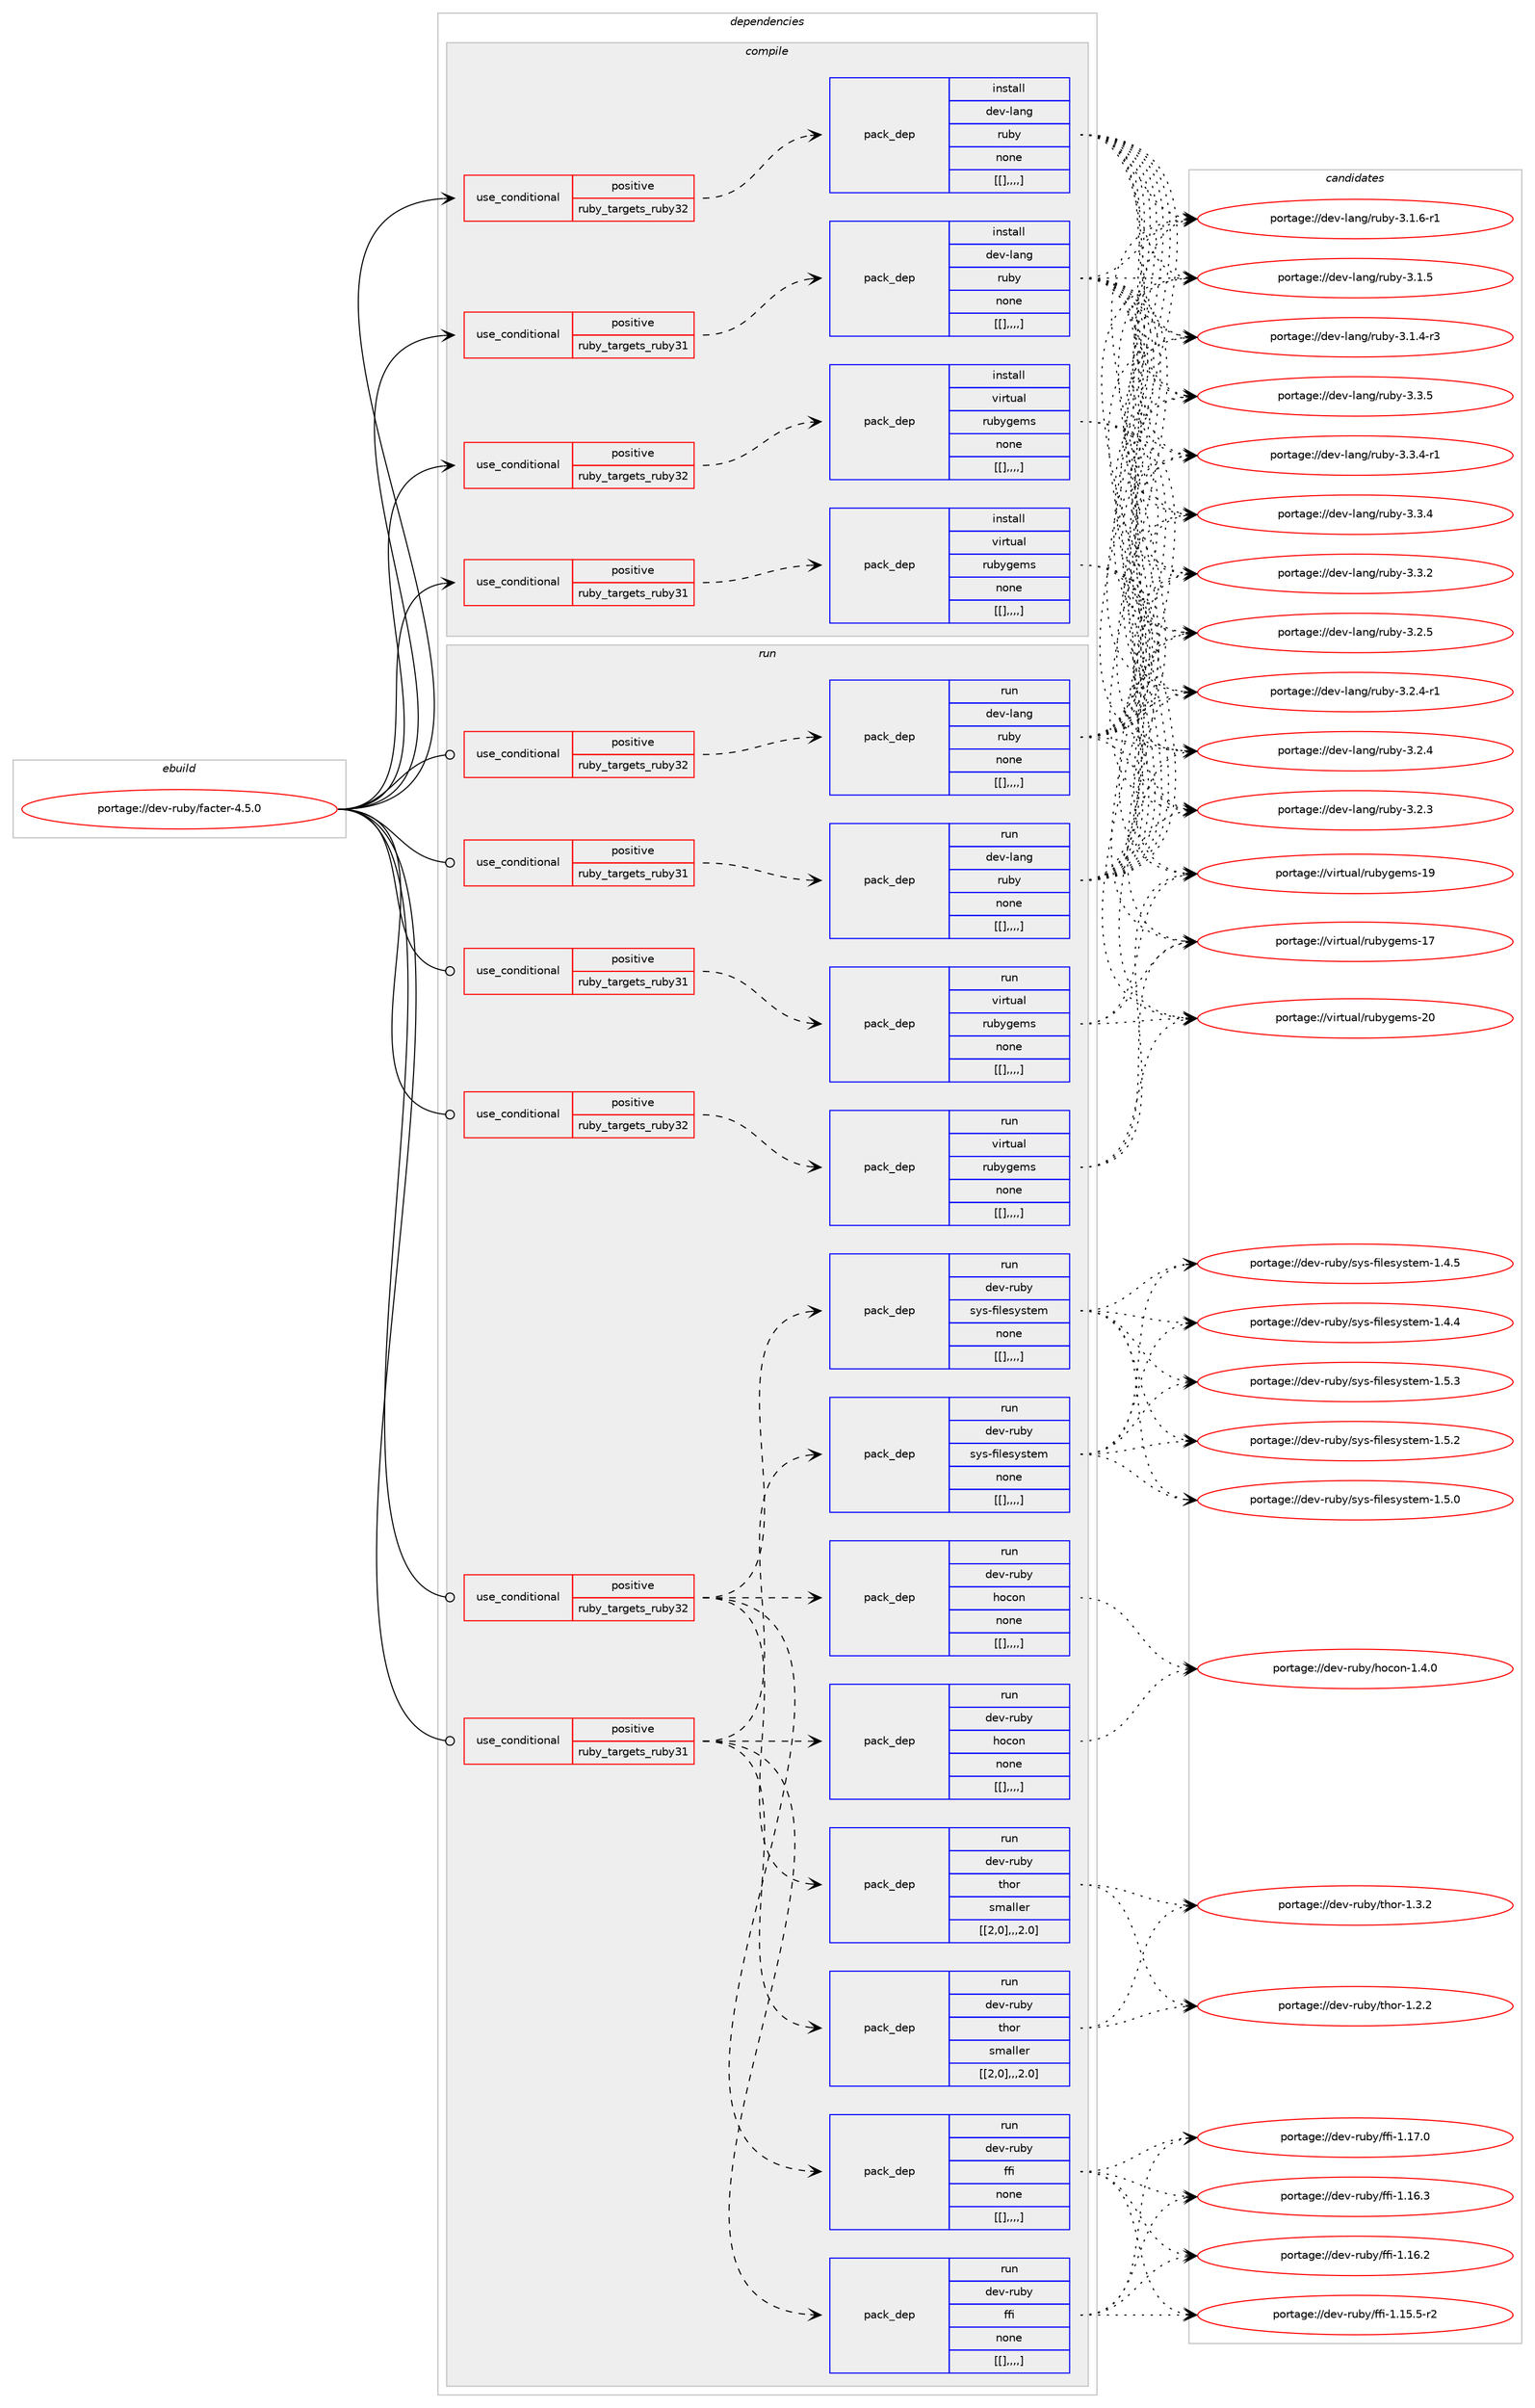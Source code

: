 digraph prolog {

# *************
# Graph options
# *************

newrank=true;
concentrate=true;
compound=true;
graph [rankdir=LR,fontname=Helvetica,fontsize=10,ranksep=1.5];#, ranksep=2.5, nodesep=0.2];
edge  [arrowhead=vee];
node  [fontname=Helvetica,fontsize=10];

# **********
# The ebuild
# **********

subgraph cluster_leftcol {
color=gray;
label=<<i>ebuild</i>>;
id [label="portage://dev-ruby/facter-4.5.0", color=red, width=4, href="../dev-ruby/facter-4.5.0.svg"];
}

# ****************
# The dependencies
# ****************

subgraph cluster_midcol {
color=gray;
label=<<i>dependencies</i>>;
subgraph cluster_compile {
fillcolor="#eeeeee";
style=filled;
label=<<i>compile</i>>;
subgraph cond51224 {
dependency192948 [label=<<TABLE BORDER="0" CELLBORDER="1" CELLSPACING="0" CELLPADDING="4"><TR><TD ROWSPAN="3" CELLPADDING="10">use_conditional</TD></TR><TR><TD>positive</TD></TR><TR><TD>ruby_targets_ruby31</TD></TR></TABLE>>, shape=none, color=red];
subgraph pack140340 {
dependency192994 [label=<<TABLE BORDER="0" CELLBORDER="1" CELLSPACING="0" CELLPADDING="4" WIDTH="220"><TR><TD ROWSPAN="6" CELLPADDING="30">pack_dep</TD></TR><TR><TD WIDTH="110">install</TD></TR><TR><TD>dev-lang</TD></TR><TR><TD>ruby</TD></TR><TR><TD>none</TD></TR><TR><TD>[[],,,,]</TD></TR></TABLE>>, shape=none, color=blue];
}
dependency192948:e -> dependency192994:w [weight=20,style="dashed",arrowhead="vee"];
}
id:e -> dependency192948:w [weight=20,style="solid",arrowhead="vee"];
subgraph cond51255 {
dependency193036 [label=<<TABLE BORDER="0" CELLBORDER="1" CELLSPACING="0" CELLPADDING="4"><TR><TD ROWSPAN="3" CELLPADDING="10">use_conditional</TD></TR><TR><TD>positive</TD></TR><TR><TD>ruby_targets_ruby31</TD></TR></TABLE>>, shape=none, color=red];
subgraph pack140388 {
dependency193055 [label=<<TABLE BORDER="0" CELLBORDER="1" CELLSPACING="0" CELLPADDING="4" WIDTH="220"><TR><TD ROWSPAN="6" CELLPADDING="30">pack_dep</TD></TR><TR><TD WIDTH="110">install</TD></TR><TR><TD>virtual</TD></TR><TR><TD>rubygems</TD></TR><TR><TD>none</TD></TR><TR><TD>[[],,,,]</TD></TR></TABLE>>, shape=none, color=blue];
}
dependency193036:e -> dependency193055:w [weight=20,style="dashed",arrowhead="vee"];
}
id:e -> dependency193036:w [weight=20,style="solid",arrowhead="vee"];
subgraph cond51284 {
dependency193099 [label=<<TABLE BORDER="0" CELLBORDER="1" CELLSPACING="0" CELLPADDING="4"><TR><TD ROWSPAN="3" CELLPADDING="10">use_conditional</TD></TR><TR><TD>positive</TD></TR><TR><TD>ruby_targets_ruby32</TD></TR></TABLE>>, shape=none, color=red];
subgraph pack140461 {
dependency193188 [label=<<TABLE BORDER="0" CELLBORDER="1" CELLSPACING="0" CELLPADDING="4" WIDTH="220"><TR><TD ROWSPAN="6" CELLPADDING="30">pack_dep</TD></TR><TR><TD WIDTH="110">install</TD></TR><TR><TD>dev-lang</TD></TR><TR><TD>ruby</TD></TR><TR><TD>none</TD></TR><TR><TD>[[],,,,]</TD></TR></TABLE>>, shape=none, color=blue];
}
dependency193099:e -> dependency193188:w [weight=20,style="dashed",arrowhead="vee"];
}
id:e -> dependency193099:w [weight=20,style="solid",arrowhead="vee"];
subgraph cond51332 {
dependency193193 [label=<<TABLE BORDER="0" CELLBORDER="1" CELLSPACING="0" CELLPADDING="4"><TR><TD ROWSPAN="3" CELLPADDING="10">use_conditional</TD></TR><TR><TD>positive</TD></TR><TR><TD>ruby_targets_ruby32</TD></TR></TABLE>>, shape=none, color=red];
subgraph pack140475 {
dependency193201 [label=<<TABLE BORDER="0" CELLBORDER="1" CELLSPACING="0" CELLPADDING="4" WIDTH="220"><TR><TD ROWSPAN="6" CELLPADDING="30">pack_dep</TD></TR><TR><TD WIDTH="110">install</TD></TR><TR><TD>virtual</TD></TR><TR><TD>rubygems</TD></TR><TR><TD>none</TD></TR><TR><TD>[[],,,,]</TD></TR></TABLE>>, shape=none, color=blue];
}
dependency193193:e -> dependency193201:w [weight=20,style="dashed",arrowhead="vee"];
}
id:e -> dependency193193:w [weight=20,style="solid",arrowhead="vee"];
}
subgraph cluster_compileandrun {
fillcolor="#eeeeee";
style=filled;
label=<<i>compile and run</i>>;
}
subgraph cluster_run {
fillcolor="#eeeeee";
style=filled;
label=<<i>run</i>>;
subgraph cond51360 {
dependency193293 [label=<<TABLE BORDER="0" CELLBORDER="1" CELLSPACING="0" CELLPADDING="4"><TR><TD ROWSPAN="3" CELLPADDING="10">use_conditional</TD></TR><TR><TD>positive</TD></TR><TR><TD>ruby_targets_ruby31</TD></TR></TABLE>>, shape=none, color=red];
subgraph pack140540 {
dependency193357 [label=<<TABLE BORDER="0" CELLBORDER="1" CELLSPACING="0" CELLPADDING="4" WIDTH="220"><TR><TD ROWSPAN="6" CELLPADDING="30">pack_dep</TD></TR><TR><TD WIDTH="110">run</TD></TR><TR><TD>dev-lang</TD></TR><TR><TD>ruby</TD></TR><TR><TD>none</TD></TR><TR><TD>[[],,,,]</TD></TR></TABLE>>, shape=none, color=blue];
}
dependency193293:e -> dependency193357:w [weight=20,style="dashed",arrowhead="vee"];
}
id:e -> dependency193293:w [weight=20,style="solid",arrowhead="odot"];
subgraph cond51438 {
dependency193451 [label=<<TABLE BORDER="0" CELLBORDER="1" CELLSPACING="0" CELLPADDING="4"><TR><TD ROWSPAN="3" CELLPADDING="10">use_conditional</TD></TR><TR><TD>positive</TD></TR><TR><TD>ruby_targets_ruby31</TD></TR></TABLE>>, shape=none, color=red];
subgraph pack140619 {
dependency193468 [label=<<TABLE BORDER="0" CELLBORDER="1" CELLSPACING="0" CELLPADDING="4" WIDTH="220"><TR><TD ROWSPAN="6" CELLPADDING="30">pack_dep</TD></TR><TR><TD WIDTH="110">run</TD></TR><TR><TD>dev-ruby</TD></TR><TR><TD>hocon</TD></TR><TR><TD>none</TD></TR><TR><TD>[[],,,,]</TD></TR></TABLE>>, shape=none, color=blue];
}
dependency193451:e -> dependency193468:w [weight=20,style="dashed",arrowhead="vee"];
subgraph pack140635 {
dependency193488 [label=<<TABLE BORDER="0" CELLBORDER="1" CELLSPACING="0" CELLPADDING="4" WIDTH="220"><TR><TD ROWSPAN="6" CELLPADDING="30">pack_dep</TD></TR><TR><TD WIDTH="110">run</TD></TR><TR><TD>dev-ruby</TD></TR><TR><TD>thor</TD></TR><TR><TD>smaller</TD></TR><TR><TD>[[2,0],,,2.0]</TD></TR></TABLE>>, shape=none, color=blue];
}
dependency193451:e -> dependency193488:w [weight=20,style="dashed",arrowhead="vee"];
subgraph pack140651 {
dependency193509 [label=<<TABLE BORDER="0" CELLBORDER="1" CELLSPACING="0" CELLPADDING="4" WIDTH="220"><TR><TD ROWSPAN="6" CELLPADDING="30">pack_dep</TD></TR><TR><TD WIDTH="110">run</TD></TR><TR><TD>dev-ruby</TD></TR><TR><TD>ffi</TD></TR><TR><TD>none</TD></TR><TR><TD>[[],,,,]</TD></TR></TABLE>>, shape=none, color=blue];
}
dependency193451:e -> dependency193509:w [weight=20,style="dashed",arrowhead="vee"];
subgraph pack140653 {
dependency193531 [label=<<TABLE BORDER="0" CELLBORDER="1" CELLSPACING="0" CELLPADDING="4" WIDTH="220"><TR><TD ROWSPAN="6" CELLPADDING="30">pack_dep</TD></TR><TR><TD WIDTH="110">run</TD></TR><TR><TD>dev-ruby</TD></TR><TR><TD>sys-filesystem</TD></TR><TR><TD>none</TD></TR><TR><TD>[[],,,,]</TD></TR></TABLE>>, shape=none, color=blue];
}
dependency193451:e -> dependency193531:w [weight=20,style="dashed",arrowhead="vee"];
}
id:e -> dependency193451:w [weight=20,style="solid",arrowhead="odot"];
subgraph cond51497 {
dependency193576 [label=<<TABLE BORDER="0" CELLBORDER="1" CELLSPACING="0" CELLPADDING="4"><TR><TD ROWSPAN="3" CELLPADDING="10">use_conditional</TD></TR><TR><TD>positive</TD></TR><TR><TD>ruby_targets_ruby31</TD></TR></TABLE>>, shape=none, color=red];
subgraph pack140697 {
dependency193593 [label=<<TABLE BORDER="0" CELLBORDER="1" CELLSPACING="0" CELLPADDING="4" WIDTH="220"><TR><TD ROWSPAN="6" CELLPADDING="30">pack_dep</TD></TR><TR><TD WIDTH="110">run</TD></TR><TR><TD>virtual</TD></TR><TR><TD>rubygems</TD></TR><TR><TD>none</TD></TR><TR><TD>[[],,,,]</TD></TR></TABLE>>, shape=none, color=blue];
}
dependency193576:e -> dependency193593:w [weight=20,style="dashed",arrowhead="vee"];
}
id:e -> dependency193576:w [weight=20,style="solid",arrowhead="odot"];
subgraph cond51511 {
dependency193600 [label=<<TABLE BORDER="0" CELLBORDER="1" CELLSPACING="0" CELLPADDING="4"><TR><TD ROWSPAN="3" CELLPADDING="10">use_conditional</TD></TR><TR><TD>positive</TD></TR><TR><TD>ruby_targets_ruby32</TD></TR></TABLE>>, shape=none, color=red];
subgraph pack140702 {
dependency193617 [label=<<TABLE BORDER="0" CELLBORDER="1" CELLSPACING="0" CELLPADDING="4" WIDTH="220"><TR><TD ROWSPAN="6" CELLPADDING="30">pack_dep</TD></TR><TR><TD WIDTH="110">run</TD></TR><TR><TD>dev-lang</TD></TR><TR><TD>ruby</TD></TR><TR><TD>none</TD></TR><TR><TD>[[],,,,]</TD></TR></TABLE>>, shape=none, color=blue];
}
dependency193600:e -> dependency193617:w [weight=20,style="dashed",arrowhead="vee"];
}
id:e -> dependency193600:w [weight=20,style="solid",arrowhead="odot"];
subgraph cond51647 {
dependency193944 [label=<<TABLE BORDER="0" CELLBORDER="1" CELLSPACING="0" CELLPADDING="4"><TR><TD ROWSPAN="3" CELLPADDING="10">use_conditional</TD></TR><TR><TD>positive</TD></TR><TR><TD>ruby_targets_ruby32</TD></TR></TABLE>>, shape=none, color=red];
subgraph pack140883 {
dependency193947 [label=<<TABLE BORDER="0" CELLBORDER="1" CELLSPACING="0" CELLPADDING="4" WIDTH="220"><TR><TD ROWSPAN="6" CELLPADDING="30">pack_dep</TD></TR><TR><TD WIDTH="110">run</TD></TR><TR><TD>dev-ruby</TD></TR><TR><TD>hocon</TD></TR><TR><TD>none</TD></TR><TR><TD>[[],,,,]</TD></TR></TABLE>>, shape=none, color=blue];
}
dependency193944:e -> dependency193947:w [weight=20,style="dashed",arrowhead="vee"];
subgraph pack140886 {
dependency193950 [label=<<TABLE BORDER="0" CELLBORDER="1" CELLSPACING="0" CELLPADDING="4" WIDTH="220"><TR><TD ROWSPAN="6" CELLPADDING="30">pack_dep</TD></TR><TR><TD WIDTH="110">run</TD></TR><TR><TD>dev-ruby</TD></TR><TR><TD>thor</TD></TR><TR><TD>smaller</TD></TR><TR><TD>[[2,0],,,2.0]</TD></TR></TABLE>>, shape=none, color=blue];
}
dependency193944:e -> dependency193950:w [weight=20,style="dashed",arrowhead="vee"];
subgraph pack140889 {
dependency193954 [label=<<TABLE BORDER="0" CELLBORDER="1" CELLSPACING="0" CELLPADDING="4" WIDTH="220"><TR><TD ROWSPAN="6" CELLPADDING="30">pack_dep</TD></TR><TR><TD WIDTH="110">run</TD></TR><TR><TD>dev-ruby</TD></TR><TR><TD>ffi</TD></TR><TR><TD>none</TD></TR><TR><TD>[[],,,,]</TD></TR></TABLE>>, shape=none, color=blue];
}
dependency193944:e -> dependency193954:w [weight=20,style="dashed",arrowhead="vee"];
subgraph pack140891 {
dependency193957 [label=<<TABLE BORDER="0" CELLBORDER="1" CELLSPACING="0" CELLPADDING="4" WIDTH="220"><TR><TD ROWSPAN="6" CELLPADDING="30">pack_dep</TD></TR><TR><TD WIDTH="110">run</TD></TR><TR><TD>dev-ruby</TD></TR><TR><TD>sys-filesystem</TD></TR><TR><TD>none</TD></TR><TR><TD>[[],,,,]</TD></TR></TABLE>>, shape=none, color=blue];
}
dependency193944:e -> dependency193957:w [weight=20,style="dashed",arrowhead="vee"];
}
id:e -> dependency193944:w [weight=20,style="solid",arrowhead="odot"];
subgraph cond51651 {
dependency193958 [label=<<TABLE BORDER="0" CELLBORDER="1" CELLSPACING="0" CELLPADDING="4"><TR><TD ROWSPAN="3" CELLPADDING="10">use_conditional</TD></TR><TR><TD>positive</TD></TR><TR><TD>ruby_targets_ruby32</TD></TR></TABLE>>, shape=none, color=red];
subgraph pack140893 {
dependency193961 [label=<<TABLE BORDER="0" CELLBORDER="1" CELLSPACING="0" CELLPADDING="4" WIDTH="220"><TR><TD ROWSPAN="6" CELLPADDING="30">pack_dep</TD></TR><TR><TD WIDTH="110">run</TD></TR><TR><TD>virtual</TD></TR><TR><TD>rubygems</TD></TR><TR><TD>none</TD></TR><TR><TD>[[],,,,]</TD></TR></TABLE>>, shape=none, color=blue];
}
dependency193958:e -> dependency193961:w [weight=20,style="dashed",arrowhead="vee"];
}
id:e -> dependency193958:w [weight=20,style="solid",arrowhead="odot"];
}
}

# **************
# The candidates
# **************

subgraph cluster_choices {
rank=same;
color=gray;
label=<<i>candidates</i>>;

subgraph choice140370 {
color=black;
nodesep=1;
choice10010111845108971101034711411798121455146514653 [label="portage://dev-lang/ruby-3.3.5", color=red, width=4,href="../dev-lang/ruby-3.3.5.svg"];
choice100101118451089711010347114117981214551465146524511449 [label="portage://dev-lang/ruby-3.3.4-r1", color=red, width=4,href="../dev-lang/ruby-3.3.4-r1.svg"];
choice10010111845108971101034711411798121455146514652 [label="portage://dev-lang/ruby-3.3.4", color=red, width=4,href="../dev-lang/ruby-3.3.4.svg"];
choice10010111845108971101034711411798121455146514650 [label="portage://dev-lang/ruby-3.3.2", color=red, width=4,href="../dev-lang/ruby-3.3.2.svg"];
choice10010111845108971101034711411798121455146504653 [label="portage://dev-lang/ruby-3.2.5", color=red, width=4,href="../dev-lang/ruby-3.2.5.svg"];
choice100101118451089711010347114117981214551465046524511449 [label="portage://dev-lang/ruby-3.2.4-r1", color=red, width=4,href="../dev-lang/ruby-3.2.4-r1.svg"];
choice10010111845108971101034711411798121455146504652 [label="portage://dev-lang/ruby-3.2.4", color=red, width=4,href="../dev-lang/ruby-3.2.4.svg"];
choice10010111845108971101034711411798121455146504651 [label="portage://dev-lang/ruby-3.2.3", color=red, width=4,href="../dev-lang/ruby-3.2.3.svg"];
choice100101118451089711010347114117981214551464946544511449 [label="portage://dev-lang/ruby-3.1.6-r1", color=red, width=4,href="../dev-lang/ruby-3.1.6-r1.svg"];
choice10010111845108971101034711411798121455146494653 [label="portage://dev-lang/ruby-3.1.5", color=red, width=4,href="../dev-lang/ruby-3.1.5.svg"];
choice100101118451089711010347114117981214551464946524511451 [label="portage://dev-lang/ruby-3.1.4-r3", color=red, width=4,href="../dev-lang/ruby-3.1.4-r3.svg"];
dependency192994:e -> choice10010111845108971101034711411798121455146514653:w [style=dotted,weight="100"];
dependency192994:e -> choice100101118451089711010347114117981214551465146524511449:w [style=dotted,weight="100"];
dependency192994:e -> choice10010111845108971101034711411798121455146514652:w [style=dotted,weight="100"];
dependency192994:e -> choice10010111845108971101034711411798121455146514650:w [style=dotted,weight="100"];
dependency192994:e -> choice10010111845108971101034711411798121455146504653:w [style=dotted,weight="100"];
dependency192994:e -> choice100101118451089711010347114117981214551465046524511449:w [style=dotted,weight="100"];
dependency192994:e -> choice10010111845108971101034711411798121455146504652:w [style=dotted,weight="100"];
dependency192994:e -> choice10010111845108971101034711411798121455146504651:w [style=dotted,weight="100"];
dependency192994:e -> choice100101118451089711010347114117981214551464946544511449:w [style=dotted,weight="100"];
dependency192994:e -> choice10010111845108971101034711411798121455146494653:w [style=dotted,weight="100"];
dependency192994:e -> choice100101118451089711010347114117981214551464946524511451:w [style=dotted,weight="100"];
}
subgraph choice140448 {
color=black;
nodesep=1;
choice118105114116117971084711411798121103101109115455048 [label="portage://virtual/rubygems-20", color=red, width=4,href="../virtual/rubygems-20.svg"];
choice118105114116117971084711411798121103101109115454957 [label="portage://virtual/rubygems-19", color=red, width=4,href="../virtual/rubygems-19.svg"];
choice118105114116117971084711411798121103101109115454955 [label="portage://virtual/rubygems-17", color=red, width=4,href="../virtual/rubygems-17.svg"];
dependency193055:e -> choice118105114116117971084711411798121103101109115455048:w [style=dotted,weight="100"];
dependency193055:e -> choice118105114116117971084711411798121103101109115454957:w [style=dotted,weight="100"];
dependency193055:e -> choice118105114116117971084711411798121103101109115454955:w [style=dotted,weight="100"];
}
subgraph choice140454 {
color=black;
nodesep=1;
choice10010111845108971101034711411798121455146514653 [label="portage://dev-lang/ruby-3.3.5", color=red, width=4,href="../dev-lang/ruby-3.3.5.svg"];
choice100101118451089711010347114117981214551465146524511449 [label="portage://dev-lang/ruby-3.3.4-r1", color=red, width=4,href="../dev-lang/ruby-3.3.4-r1.svg"];
choice10010111845108971101034711411798121455146514652 [label="portage://dev-lang/ruby-3.3.4", color=red, width=4,href="../dev-lang/ruby-3.3.4.svg"];
choice10010111845108971101034711411798121455146514650 [label="portage://dev-lang/ruby-3.3.2", color=red, width=4,href="../dev-lang/ruby-3.3.2.svg"];
choice10010111845108971101034711411798121455146504653 [label="portage://dev-lang/ruby-3.2.5", color=red, width=4,href="../dev-lang/ruby-3.2.5.svg"];
choice100101118451089711010347114117981214551465046524511449 [label="portage://dev-lang/ruby-3.2.4-r1", color=red, width=4,href="../dev-lang/ruby-3.2.4-r1.svg"];
choice10010111845108971101034711411798121455146504652 [label="portage://dev-lang/ruby-3.2.4", color=red, width=4,href="../dev-lang/ruby-3.2.4.svg"];
choice10010111845108971101034711411798121455146504651 [label="portage://dev-lang/ruby-3.2.3", color=red, width=4,href="../dev-lang/ruby-3.2.3.svg"];
choice100101118451089711010347114117981214551464946544511449 [label="portage://dev-lang/ruby-3.1.6-r1", color=red, width=4,href="../dev-lang/ruby-3.1.6-r1.svg"];
choice10010111845108971101034711411798121455146494653 [label="portage://dev-lang/ruby-3.1.5", color=red, width=4,href="../dev-lang/ruby-3.1.5.svg"];
choice100101118451089711010347114117981214551464946524511451 [label="portage://dev-lang/ruby-3.1.4-r3", color=red, width=4,href="../dev-lang/ruby-3.1.4-r3.svg"];
dependency193188:e -> choice10010111845108971101034711411798121455146514653:w [style=dotted,weight="100"];
dependency193188:e -> choice100101118451089711010347114117981214551465146524511449:w [style=dotted,weight="100"];
dependency193188:e -> choice10010111845108971101034711411798121455146514652:w [style=dotted,weight="100"];
dependency193188:e -> choice10010111845108971101034711411798121455146514650:w [style=dotted,weight="100"];
dependency193188:e -> choice10010111845108971101034711411798121455146504653:w [style=dotted,weight="100"];
dependency193188:e -> choice100101118451089711010347114117981214551465046524511449:w [style=dotted,weight="100"];
dependency193188:e -> choice10010111845108971101034711411798121455146504652:w [style=dotted,weight="100"];
dependency193188:e -> choice10010111845108971101034711411798121455146504651:w [style=dotted,weight="100"];
dependency193188:e -> choice100101118451089711010347114117981214551464946544511449:w [style=dotted,weight="100"];
dependency193188:e -> choice10010111845108971101034711411798121455146494653:w [style=dotted,weight="100"];
dependency193188:e -> choice100101118451089711010347114117981214551464946524511451:w [style=dotted,weight="100"];
}
subgraph choice140482 {
color=black;
nodesep=1;
choice118105114116117971084711411798121103101109115455048 [label="portage://virtual/rubygems-20", color=red, width=4,href="../virtual/rubygems-20.svg"];
choice118105114116117971084711411798121103101109115454957 [label="portage://virtual/rubygems-19", color=red, width=4,href="../virtual/rubygems-19.svg"];
choice118105114116117971084711411798121103101109115454955 [label="portage://virtual/rubygems-17", color=red, width=4,href="../virtual/rubygems-17.svg"];
dependency193201:e -> choice118105114116117971084711411798121103101109115455048:w [style=dotted,weight="100"];
dependency193201:e -> choice118105114116117971084711411798121103101109115454957:w [style=dotted,weight="100"];
dependency193201:e -> choice118105114116117971084711411798121103101109115454955:w [style=dotted,weight="100"];
}
subgraph choice140483 {
color=black;
nodesep=1;
choice10010111845108971101034711411798121455146514653 [label="portage://dev-lang/ruby-3.3.5", color=red, width=4,href="../dev-lang/ruby-3.3.5.svg"];
choice100101118451089711010347114117981214551465146524511449 [label="portage://dev-lang/ruby-3.3.4-r1", color=red, width=4,href="../dev-lang/ruby-3.3.4-r1.svg"];
choice10010111845108971101034711411798121455146514652 [label="portage://dev-lang/ruby-3.3.4", color=red, width=4,href="../dev-lang/ruby-3.3.4.svg"];
choice10010111845108971101034711411798121455146514650 [label="portage://dev-lang/ruby-3.3.2", color=red, width=4,href="../dev-lang/ruby-3.3.2.svg"];
choice10010111845108971101034711411798121455146504653 [label="portage://dev-lang/ruby-3.2.5", color=red, width=4,href="../dev-lang/ruby-3.2.5.svg"];
choice100101118451089711010347114117981214551465046524511449 [label="portage://dev-lang/ruby-3.2.4-r1", color=red, width=4,href="../dev-lang/ruby-3.2.4-r1.svg"];
choice10010111845108971101034711411798121455146504652 [label="portage://dev-lang/ruby-3.2.4", color=red, width=4,href="../dev-lang/ruby-3.2.4.svg"];
choice10010111845108971101034711411798121455146504651 [label="portage://dev-lang/ruby-3.2.3", color=red, width=4,href="../dev-lang/ruby-3.2.3.svg"];
choice100101118451089711010347114117981214551464946544511449 [label="portage://dev-lang/ruby-3.1.6-r1", color=red, width=4,href="../dev-lang/ruby-3.1.6-r1.svg"];
choice10010111845108971101034711411798121455146494653 [label="portage://dev-lang/ruby-3.1.5", color=red, width=4,href="../dev-lang/ruby-3.1.5.svg"];
choice100101118451089711010347114117981214551464946524511451 [label="portage://dev-lang/ruby-3.1.4-r3", color=red, width=4,href="../dev-lang/ruby-3.1.4-r3.svg"];
dependency193357:e -> choice10010111845108971101034711411798121455146514653:w [style=dotted,weight="100"];
dependency193357:e -> choice100101118451089711010347114117981214551465146524511449:w [style=dotted,weight="100"];
dependency193357:e -> choice10010111845108971101034711411798121455146514652:w [style=dotted,weight="100"];
dependency193357:e -> choice10010111845108971101034711411798121455146514650:w [style=dotted,weight="100"];
dependency193357:e -> choice10010111845108971101034711411798121455146504653:w [style=dotted,weight="100"];
dependency193357:e -> choice100101118451089711010347114117981214551465046524511449:w [style=dotted,weight="100"];
dependency193357:e -> choice10010111845108971101034711411798121455146504652:w [style=dotted,weight="100"];
dependency193357:e -> choice10010111845108971101034711411798121455146504651:w [style=dotted,weight="100"];
dependency193357:e -> choice100101118451089711010347114117981214551464946544511449:w [style=dotted,weight="100"];
dependency193357:e -> choice10010111845108971101034711411798121455146494653:w [style=dotted,weight="100"];
dependency193357:e -> choice100101118451089711010347114117981214551464946524511451:w [style=dotted,weight="100"];
}
subgraph choice140578 {
color=black;
nodesep=1;
choice10010111845114117981214710411199111110454946524648 [label="portage://dev-ruby/hocon-1.4.0", color=red, width=4,href="../dev-ruby/hocon-1.4.0.svg"];
dependency193468:e -> choice10010111845114117981214710411199111110454946524648:w [style=dotted,weight="100"];
}
subgraph choice140583 {
color=black;
nodesep=1;
choice100101118451141179812147116104111114454946514650 [label="portage://dev-ruby/thor-1.3.2", color=red, width=4,href="../dev-ruby/thor-1.3.2.svg"];
choice100101118451141179812147116104111114454946504650 [label="portage://dev-ruby/thor-1.2.2", color=red, width=4,href="../dev-ruby/thor-1.2.2.svg"];
dependency193488:e -> choice100101118451141179812147116104111114454946514650:w [style=dotted,weight="100"];
dependency193488:e -> choice100101118451141179812147116104111114454946504650:w [style=dotted,weight="100"];
}
subgraph choice140587 {
color=black;
nodesep=1;
choice10010111845114117981214710210210545494649554648 [label="portage://dev-ruby/ffi-1.17.0", color=red, width=4,href="../dev-ruby/ffi-1.17.0.svg"];
choice10010111845114117981214710210210545494649544651 [label="portage://dev-ruby/ffi-1.16.3", color=red, width=4,href="../dev-ruby/ffi-1.16.3.svg"];
choice10010111845114117981214710210210545494649544650 [label="portage://dev-ruby/ffi-1.16.2", color=red, width=4,href="../dev-ruby/ffi-1.16.2.svg"];
choice100101118451141179812147102102105454946495346534511450 [label="portage://dev-ruby/ffi-1.15.5-r2", color=red, width=4,href="../dev-ruby/ffi-1.15.5-r2.svg"];
dependency193509:e -> choice10010111845114117981214710210210545494649554648:w [style=dotted,weight="100"];
dependency193509:e -> choice10010111845114117981214710210210545494649544651:w [style=dotted,weight="100"];
dependency193509:e -> choice10010111845114117981214710210210545494649544650:w [style=dotted,weight="100"];
dependency193509:e -> choice100101118451141179812147102102105454946495346534511450:w [style=dotted,weight="100"];
}
subgraph choice140591 {
color=black;
nodesep=1;
choice10010111845114117981214711512111545102105108101115121115116101109454946534651 [label="portage://dev-ruby/sys-filesystem-1.5.3", color=red, width=4,href="../dev-ruby/sys-filesystem-1.5.3.svg"];
choice10010111845114117981214711512111545102105108101115121115116101109454946534650 [label="portage://dev-ruby/sys-filesystem-1.5.2", color=red, width=4,href="../dev-ruby/sys-filesystem-1.5.2.svg"];
choice10010111845114117981214711512111545102105108101115121115116101109454946534648 [label="portage://dev-ruby/sys-filesystem-1.5.0", color=red, width=4,href="../dev-ruby/sys-filesystem-1.5.0.svg"];
choice10010111845114117981214711512111545102105108101115121115116101109454946524653 [label="portage://dev-ruby/sys-filesystem-1.4.5", color=red, width=4,href="../dev-ruby/sys-filesystem-1.4.5.svg"];
choice10010111845114117981214711512111545102105108101115121115116101109454946524652 [label="portage://dev-ruby/sys-filesystem-1.4.4", color=red, width=4,href="../dev-ruby/sys-filesystem-1.4.4.svg"];
dependency193531:e -> choice10010111845114117981214711512111545102105108101115121115116101109454946534651:w [style=dotted,weight="100"];
dependency193531:e -> choice10010111845114117981214711512111545102105108101115121115116101109454946534650:w [style=dotted,weight="100"];
dependency193531:e -> choice10010111845114117981214711512111545102105108101115121115116101109454946534648:w [style=dotted,weight="100"];
dependency193531:e -> choice10010111845114117981214711512111545102105108101115121115116101109454946524653:w [style=dotted,weight="100"];
dependency193531:e -> choice10010111845114117981214711512111545102105108101115121115116101109454946524652:w [style=dotted,weight="100"];
}
subgraph choice140666 {
color=black;
nodesep=1;
choice118105114116117971084711411798121103101109115455048 [label="portage://virtual/rubygems-20", color=red, width=4,href="../virtual/rubygems-20.svg"];
choice118105114116117971084711411798121103101109115454957 [label="portage://virtual/rubygems-19", color=red, width=4,href="../virtual/rubygems-19.svg"];
choice118105114116117971084711411798121103101109115454955 [label="portage://virtual/rubygems-17", color=red, width=4,href="../virtual/rubygems-17.svg"];
dependency193593:e -> choice118105114116117971084711411798121103101109115455048:w [style=dotted,weight="100"];
dependency193593:e -> choice118105114116117971084711411798121103101109115454957:w [style=dotted,weight="100"];
dependency193593:e -> choice118105114116117971084711411798121103101109115454955:w [style=dotted,weight="100"];
}
subgraph choice140669 {
color=black;
nodesep=1;
choice10010111845108971101034711411798121455146514653 [label="portage://dev-lang/ruby-3.3.5", color=red, width=4,href="../dev-lang/ruby-3.3.5.svg"];
choice100101118451089711010347114117981214551465146524511449 [label="portage://dev-lang/ruby-3.3.4-r1", color=red, width=4,href="../dev-lang/ruby-3.3.4-r1.svg"];
choice10010111845108971101034711411798121455146514652 [label="portage://dev-lang/ruby-3.3.4", color=red, width=4,href="../dev-lang/ruby-3.3.4.svg"];
choice10010111845108971101034711411798121455146514650 [label="portage://dev-lang/ruby-3.3.2", color=red, width=4,href="../dev-lang/ruby-3.3.2.svg"];
choice10010111845108971101034711411798121455146504653 [label="portage://dev-lang/ruby-3.2.5", color=red, width=4,href="../dev-lang/ruby-3.2.5.svg"];
choice100101118451089711010347114117981214551465046524511449 [label="portage://dev-lang/ruby-3.2.4-r1", color=red, width=4,href="../dev-lang/ruby-3.2.4-r1.svg"];
choice10010111845108971101034711411798121455146504652 [label="portage://dev-lang/ruby-3.2.4", color=red, width=4,href="../dev-lang/ruby-3.2.4.svg"];
choice10010111845108971101034711411798121455146504651 [label="portage://dev-lang/ruby-3.2.3", color=red, width=4,href="../dev-lang/ruby-3.2.3.svg"];
choice100101118451089711010347114117981214551464946544511449 [label="portage://dev-lang/ruby-3.1.6-r1", color=red, width=4,href="../dev-lang/ruby-3.1.6-r1.svg"];
choice10010111845108971101034711411798121455146494653 [label="portage://dev-lang/ruby-3.1.5", color=red, width=4,href="../dev-lang/ruby-3.1.5.svg"];
choice100101118451089711010347114117981214551464946524511451 [label="portage://dev-lang/ruby-3.1.4-r3", color=red, width=4,href="../dev-lang/ruby-3.1.4-r3.svg"];
dependency193617:e -> choice10010111845108971101034711411798121455146514653:w [style=dotted,weight="100"];
dependency193617:e -> choice100101118451089711010347114117981214551465146524511449:w [style=dotted,weight="100"];
dependency193617:e -> choice10010111845108971101034711411798121455146514652:w [style=dotted,weight="100"];
dependency193617:e -> choice10010111845108971101034711411798121455146514650:w [style=dotted,weight="100"];
dependency193617:e -> choice10010111845108971101034711411798121455146504653:w [style=dotted,weight="100"];
dependency193617:e -> choice100101118451089711010347114117981214551465046524511449:w [style=dotted,weight="100"];
dependency193617:e -> choice10010111845108971101034711411798121455146504652:w [style=dotted,weight="100"];
dependency193617:e -> choice10010111845108971101034711411798121455146504651:w [style=dotted,weight="100"];
dependency193617:e -> choice100101118451089711010347114117981214551464946544511449:w [style=dotted,weight="100"];
dependency193617:e -> choice10010111845108971101034711411798121455146494653:w [style=dotted,weight="100"];
dependency193617:e -> choice100101118451089711010347114117981214551464946524511451:w [style=dotted,weight="100"];
}
subgraph choice140901 {
color=black;
nodesep=1;
choice10010111845114117981214710411199111110454946524648 [label="portage://dev-ruby/hocon-1.4.0", color=red, width=4,href="../dev-ruby/hocon-1.4.0.svg"];
dependency193947:e -> choice10010111845114117981214710411199111110454946524648:w [style=dotted,weight="100"];
}
subgraph choice140902 {
color=black;
nodesep=1;
choice100101118451141179812147116104111114454946514650 [label="portage://dev-ruby/thor-1.3.2", color=red, width=4,href="../dev-ruby/thor-1.3.2.svg"];
choice100101118451141179812147116104111114454946504650 [label="portage://dev-ruby/thor-1.2.2", color=red, width=4,href="../dev-ruby/thor-1.2.2.svg"];
dependency193950:e -> choice100101118451141179812147116104111114454946514650:w [style=dotted,weight="100"];
dependency193950:e -> choice100101118451141179812147116104111114454946504650:w [style=dotted,weight="100"];
}
subgraph choice140905 {
color=black;
nodesep=1;
choice10010111845114117981214710210210545494649554648 [label="portage://dev-ruby/ffi-1.17.0", color=red, width=4,href="../dev-ruby/ffi-1.17.0.svg"];
choice10010111845114117981214710210210545494649544651 [label="portage://dev-ruby/ffi-1.16.3", color=red, width=4,href="../dev-ruby/ffi-1.16.3.svg"];
choice10010111845114117981214710210210545494649544650 [label="portage://dev-ruby/ffi-1.16.2", color=red, width=4,href="../dev-ruby/ffi-1.16.2.svg"];
choice100101118451141179812147102102105454946495346534511450 [label="portage://dev-ruby/ffi-1.15.5-r2", color=red, width=4,href="../dev-ruby/ffi-1.15.5-r2.svg"];
dependency193954:e -> choice10010111845114117981214710210210545494649554648:w [style=dotted,weight="100"];
dependency193954:e -> choice10010111845114117981214710210210545494649544651:w [style=dotted,weight="100"];
dependency193954:e -> choice10010111845114117981214710210210545494649544650:w [style=dotted,weight="100"];
dependency193954:e -> choice100101118451141179812147102102105454946495346534511450:w [style=dotted,weight="100"];
}
subgraph choice140907 {
color=black;
nodesep=1;
choice10010111845114117981214711512111545102105108101115121115116101109454946534651 [label="portage://dev-ruby/sys-filesystem-1.5.3", color=red, width=4,href="../dev-ruby/sys-filesystem-1.5.3.svg"];
choice10010111845114117981214711512111545102105108101115121115116101109454946534650 [label="portage://dev-ruby/sys-filesystem-1.5.2", color=red, width=4,href="../dev-ruby/sys-filesystem-1.5.2.svg"];
choice10010111845114117981214711512111545102105108101115121115116101109454946534648 [label="portage://dev-ruby/sys-filesystem-1.5.0", color=red, width=4,href="../dev-ruby/sys-filesystem-1.5.0.svg"];
choice10010111845114117981214711512111545102105108101115121115116101109454946524653 [label="portage://dev-ruby/sys-filesystem-1.4.5", color=red, width=4,href="../dev-ruby/sys-filesystem-1.4.5.svg"];
choice10010111845114117981214711512111545102105108101115121115116101109454946524652 [label="portage://dev-ruby/sys-filesystem-1.4.4", color=red, width=4,href="../dev-ruby/sys-filesystem-1.4.4.svg"];
dependency193957:e -> choice10010111845114117981214711512111545102105108101115121115116101109454946534651:w [style=dotted,weight="100"];
dependency193957:e -> choice10010111845114117981214711512111545102105108101115121115116101109454946534650:w [style=dotted,weight="100"];
dependency193957:e -> choice10010111845114117981214711512111545102105108101115121115116101109454946534648:w [style=dotted,weight="100"];
dependency193957:e -> choice10010111845114117981214711512111545102105108101115121115116101109454946524653:w [style=dotted,weight="100"];
dependency193957:e -> choice10010111845114117981214711512111545102105108101115121115116101109454946524652:w [style=dotted,weight="100"];
}
subgraph choice141017 {
color=black;
nodesep=1;
choice118105114116117971084711411798121103101109115455048 [label="portage://virtual/rubygems-20", color=red, width=4,href="../virtual/rubygems-20.svg"];
choice118105114116117971084711411798121103101109115454957 [label="portage://virtual/rubygems-19", color=red, width=4,href="../virtual/rubygems-19.svg"];
choice118105114116117971084711411798121103101109115454955 [label="portage://virtual/rubygems-17", color=red, width=4,href="../virtual/rubygems-17.svg"];
dependency193961:e -> choice118105114116117971084711411798121103101109115455048:w [style=dotted,weight="100"];
dependency193961:e -> choice118105114116117971084711411798121103101109115454957:w [style=dotted,weight="100"];
dependency193961:e -> choice118105114116117971084711411798121103101109115454955:w [style=dotted,weight="100"];
}
}

}
